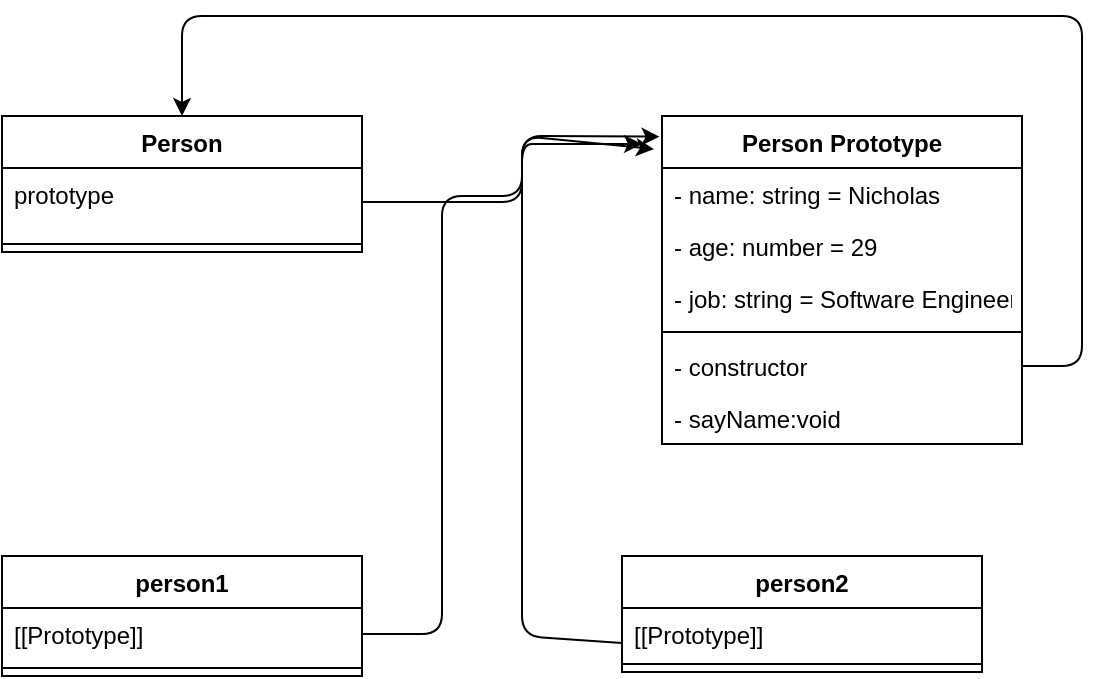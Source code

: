 <mxfile>
    <diagram name="Page-1" id="c4acf3e9-155e-7222-9cf6-157b1a14988f">
        <mxGraphModel dx="799" dy="469" grid="1" gridSize="10" guides="1" tooltips="1" connect="1" arrows="1" fold="1" page="1" pageScale="1" pageWidth="850" pageHeight="1100" background="none" math="0" shadow="0">
            <root>
                <mxCell id="0"/>
                <mxCell id="1" parent="0"/>
                <mxCell id="KidopOKFZUAFMkktDd2t-1" value="Person" style="swimlane;fontStyle=1;align=center;verticalAlign=top;childLayout=stackLayout;horizontal=1;startSize=26;horizontalStack=0;resizeParent=1;resizeParentMax=0;resizeLast=0;collapsible=1;marginBottom=0;" parent="1" vertex="1">
                    <mxGeometry x="140" y="100" width="180" height="68" as="geometry">
                        <mxRectangle x="350" y="220" width="80" height="30" as="alternateBounds"/>
                    </mxGeometry>
                </mxCell>
                <mxCell id="KidopOKFZUAFMkktDd2t-2" value="prototype" style="text;strokeColor=none;fillColor=none;align=left;verticalAlign=top;spacingLeft=4;spacingRight=4;overflow=hidden;rotatable=0;points=[[0,0.5],[1,0.5]];portConstraint=eastwest;" parent="KidopOKFZUAFMkktDd2t-1" vertex="1">
                    <mxGeometry y="26" width="180" height="34" as="geometry"/>
                </mxCell>
                <mxCell id="KidopOKFZUAFMkktDd2t-3" value="" style="line;strokeWidth=1;fillColor=none;align=left;verticalAlign=middle;spacingTop=-1;spacingLeft=3;spacingRight=3;rotatable=0;labelPosition=right;points=[];portConstraint=eastwest;strokeColor=inherit;" parent="KidopOKFZUAFMkktDd2t-1" vertex="1">
                    <mxGeometry y="60" width="180" height="8" as="geometry"/>
                </mxCell>
                <mxCell id="4E6UPN5Ee_UGjKo0YXqt-1" value="person1" style="swimlane;fontStyle=1;align=center;verticalAlign=top;childLayout=stackLayout;horizontal=1;startSize=26;horizontalStack=0;resizeParent=1;resizeParentMax=0;resizeLast=0;collapsible=1;marginBottom=0;" parent="1" vertex="1">
                    <mxGeometry x="140" y="320" width="180" height="60" as="geometry"/>
                </mxCell>
                <mxCell id="4E6UPN5Ee_UGjKo0YXqt-2" value="[[Prototype]]" style="text;strokeColor=none;fillColor=none;align=left;verticalAlign=top;spacingLeft=4;spacingRight=4;overflow=hidden;rotatable=0;points=[[0,0.5],[1,0.5]];portConstraint=eastwest;" parent="4E6UPN5Ee_UGjKo0YXqt-1" vertex="1">
                    <mxGeometry y="26" width="180" height="26" as="geometry"/>
                </mxCell>
                <mxCell id="4E6UPN5Ee_UGjKo0YXqt-3" value="" style="line;strokeWidth=1;fillColor=none;align=left;verticalAlign=middle;spacingTop=-1;spacingLeft=3;spacingRight=3;rotatable=0;labelPosition=right;points=[];portConstraint=eastwest;strokeColor=inherit;" parent="4E6UPN5Ee_UGjKo0YXqt-1" vertex="1">
                    <mxGeometry y="52" width="180" height="8" as="geometry"/>
                </mxCell>
                <mxCell id="45" style="edgeStyle=none;html=1;exitX=0;exitY=0.75;exitDx=0;exitDy=0;entryX=-0.022;entryY=0.101;entryDx=0;entryDy=0;entryPerimeter=0;" edge="1" parent="1" source="-1ffiLr61KLf7DQZo_rc-3" target="27">
                    <mxGeometry relative="1" as="geometry">
                        <Array as="points">
                            <mxPoint x="400" y="360"/>
                            <mxPoint x="400" y="110"/>
                        </Array>
                    </mxGeometry>
                </mxCell>
                <mxCell id="-1ffiLr61KLf7DQZo_rc-3" value="person2" style="swimlane;fontStyle=1;align=center;verticalAlign=top;childLayout=stackLayout;horizontal=1;startSize=26;horizontalStack=0;resizeParent=1;resizeParentMax=0;resizeLast=0;collapsible=1;marginBottom=0;" parent="1" vertex="1">
                    <mxGeometry x="450" y="320" width="180" height="58" as="geometry"/>
                </mxCell>
                <mxCell id="-1ffiLr61KLf7DQZo_rc-4" value="[[Prototype]]" style="text;strokeColor=none;fillColor=none;align=left;verticalAlign=top;spacingLeft=4;spacingRight=4;overflow=hidden;rotatable=0;points=[[0,0.5],[1,0.5]];portConstraint=eastwest;" parent="-1ffiLr61KLf7DQZo_rc-3" vertex="1">
                    <mxGeometry y="26" width="180" height="24" as="geometry"/>
                </mxCell>
                <mxCell id="-1ffiLr61KLf7DQZo_rc-5" value="" style="line;strokeWidth=1;fillColor=none;align=left;verticalAlign=middle;spacingTop=-1;spacingLeft=3;spacingRight=3;rotatable=0;labelPosition=right;points=[];portConstraint=eastwest;strokeColor=inherit;" parent="-1ffiLr61KLf7DQZo_rc-3" vertex="1">
                    <mxGeometry y="50" width="180" height="8" as="geometry"/>
                </mxCell>
                <mxCell id="27" value="Person Prototype" style="swimlane;fontStyle=1;align=center;verticalAlign=top;childLayout=stackLayout;horizontal=1;startSize=26;horizontalStack=0;resizeParent=1;resizeParentMax=0;resizeLast=0;collapsible=1;marginBottom=0;" vertex="1" parent="1">
                    <mxGeometry x="470" y="100" width="180" height="164" as="geometry"/>
                </mxCell>
                <mxCell id="28" value="- name: string = Nicholas" style="text;strokeColor=none;fillColor=none;align=left;verticalAlign=top;spacingLeft=4;spacingRight=4;overflow=hidden;rotatable=0;points=[[0,0.5],[1,0.5]];portConstraint=eastwest;" vertex="1" parent="27">
                    <mxGeometry y="26" width="180" height="26" as="geometry"/>
                </mxCell>
                <mxCell id="33" value="- age: number = 29" style="text;strokeColor=none;fillColor=none;align=left;verticalAlign=top;spacingLeft=4;spacingRight=4;overflow=hidden;rotatable=0;points=[[0,0.5],[1,0.5]];portConstraint=eastwest;" vertex="1" parent="27">
                    <mxGeometry y="52" width="180" height="26" as="geometry"/>
                </mxCell>
                <mxCell id="35" value="- job: string = Software Engineer" style="text;strokeColor=none;fillColor=none;align=left;verticalAlign=top;spacingLeft=4;spacingRight=4;overflow=hidden;rotatable=0;points=[[0,0.5],[1,0.5]];portConstraint=eastwest;" vertex="1" parent="27">
                    <mxGeometry y="78" width="180" height="26" as="geometry"/>
                </mxCell>
                <mxCell id="29" value="" style="line;strokeWidth=1;fillColor=none;align=left;verticalAlign=middle;spacingTop=-1;spacingLeft=3;spacingRight=3;rotatable=0;labelPosition=right;points=[];portConstraint=eastwest;strokeColor=inherit;" vertex="1" parent="27">
                    <mxGeometry y="104" width="180" height="8" as="geometry"/>
                </mxCell>
                <mxCell id="32" value="- constructor" style="text;strokeColor=none;fillColor=none;align=left;verticalAlign=top;spacingLeft=4;spacingRight=4;overflow=hidden;rotatable=0;points=[[0,0.5],[1,0.5]];portConstraint=eastwest;" vertex="1" parent="27">
                    <mxGeometry y="112" width="180" height="26" as="geometry"/>
                </mxCell>
                <mxCell id="30" value="- sayName:void" style="text;strokeColor=none;fillColor=none;align=left;verticalAlign=top;spacingLeft=4;spacingRight=4;overflow=hidden;rotatable=0;points=[[0,0.5],[1,0.5]];portConstraint=eastwest;" vertex="1" parent="27">
                    <mxGeometry y="138" width="180" height="26" as="geometry"/>
                </mxCell>
                <mxCell id="38" style="edgeStyle=none;html=1;exitX=1;exitY=0.5;exitDx=0;exitDy=0;entryX=0.5;entryY=0;entryDx=0;entryDy=0;" edge="1" parent="1" source="32" target="KidopOKFZUAFMkktDd2t-1">
                    <mxGeometry relative="1" as="geometry">
                        <Array as="points">
                            <mxPoint x="680" y="225"/>
                            <mxPoint x="680" y="50"/>
                            <mxPoint x="230" y="50"/>
                        </Array>
                    </mxGeometry>
                </mxCell>
                <mxCell id="39" style="edgeStyle=none;html=1;exitX=1;exitY=0.5;exitDx=0;exitDy=0;" edge="1" parent="1" source="KidopOKFZUAFMkktDd2t-2">
                    <mxGeometry relative="1" as="geometry">
                        <mxPoint x="460" y="114" as="targetPoint"/>
                        <Array as="points">
                            <mxPoint x="400" y="143"/>
                            <mxPoint x="400" y="114"/>
                            <mxPoint x="410" y="114"/>
                        </Array>
                    </mxGeometry>
                </mxCell>
                <mxCell id="41" style="edgeStyle=none;html=1;exitX=1;exitY=0.5;exitDx=0;exitDy=0;entryX=-0.007;entryY=0.063;entryDx=0;entryDy=0;entryPerimeter=0;" edge="1" parent="1" source="4E6UPN5Ee_UGjKo0YXqt-2" target="27">
                    <mxGeometry relative="1" as="geometry">
                        <mxPoint x="460" y="110" as="targetPoint"/>
                        <Array as="points">
                            <mxPoint x="360" y="359"/>
                            <mxPoint x="360" y="140"/>
                            <mxPoint x="400" y="140"/>
                            <mxPoint x="400" y="110"/>
                        </Array>
                    </mxGeometry>
                </mxCell>
            </root>
        </mxGraphModel>
    </diagram>
</mxfile>
